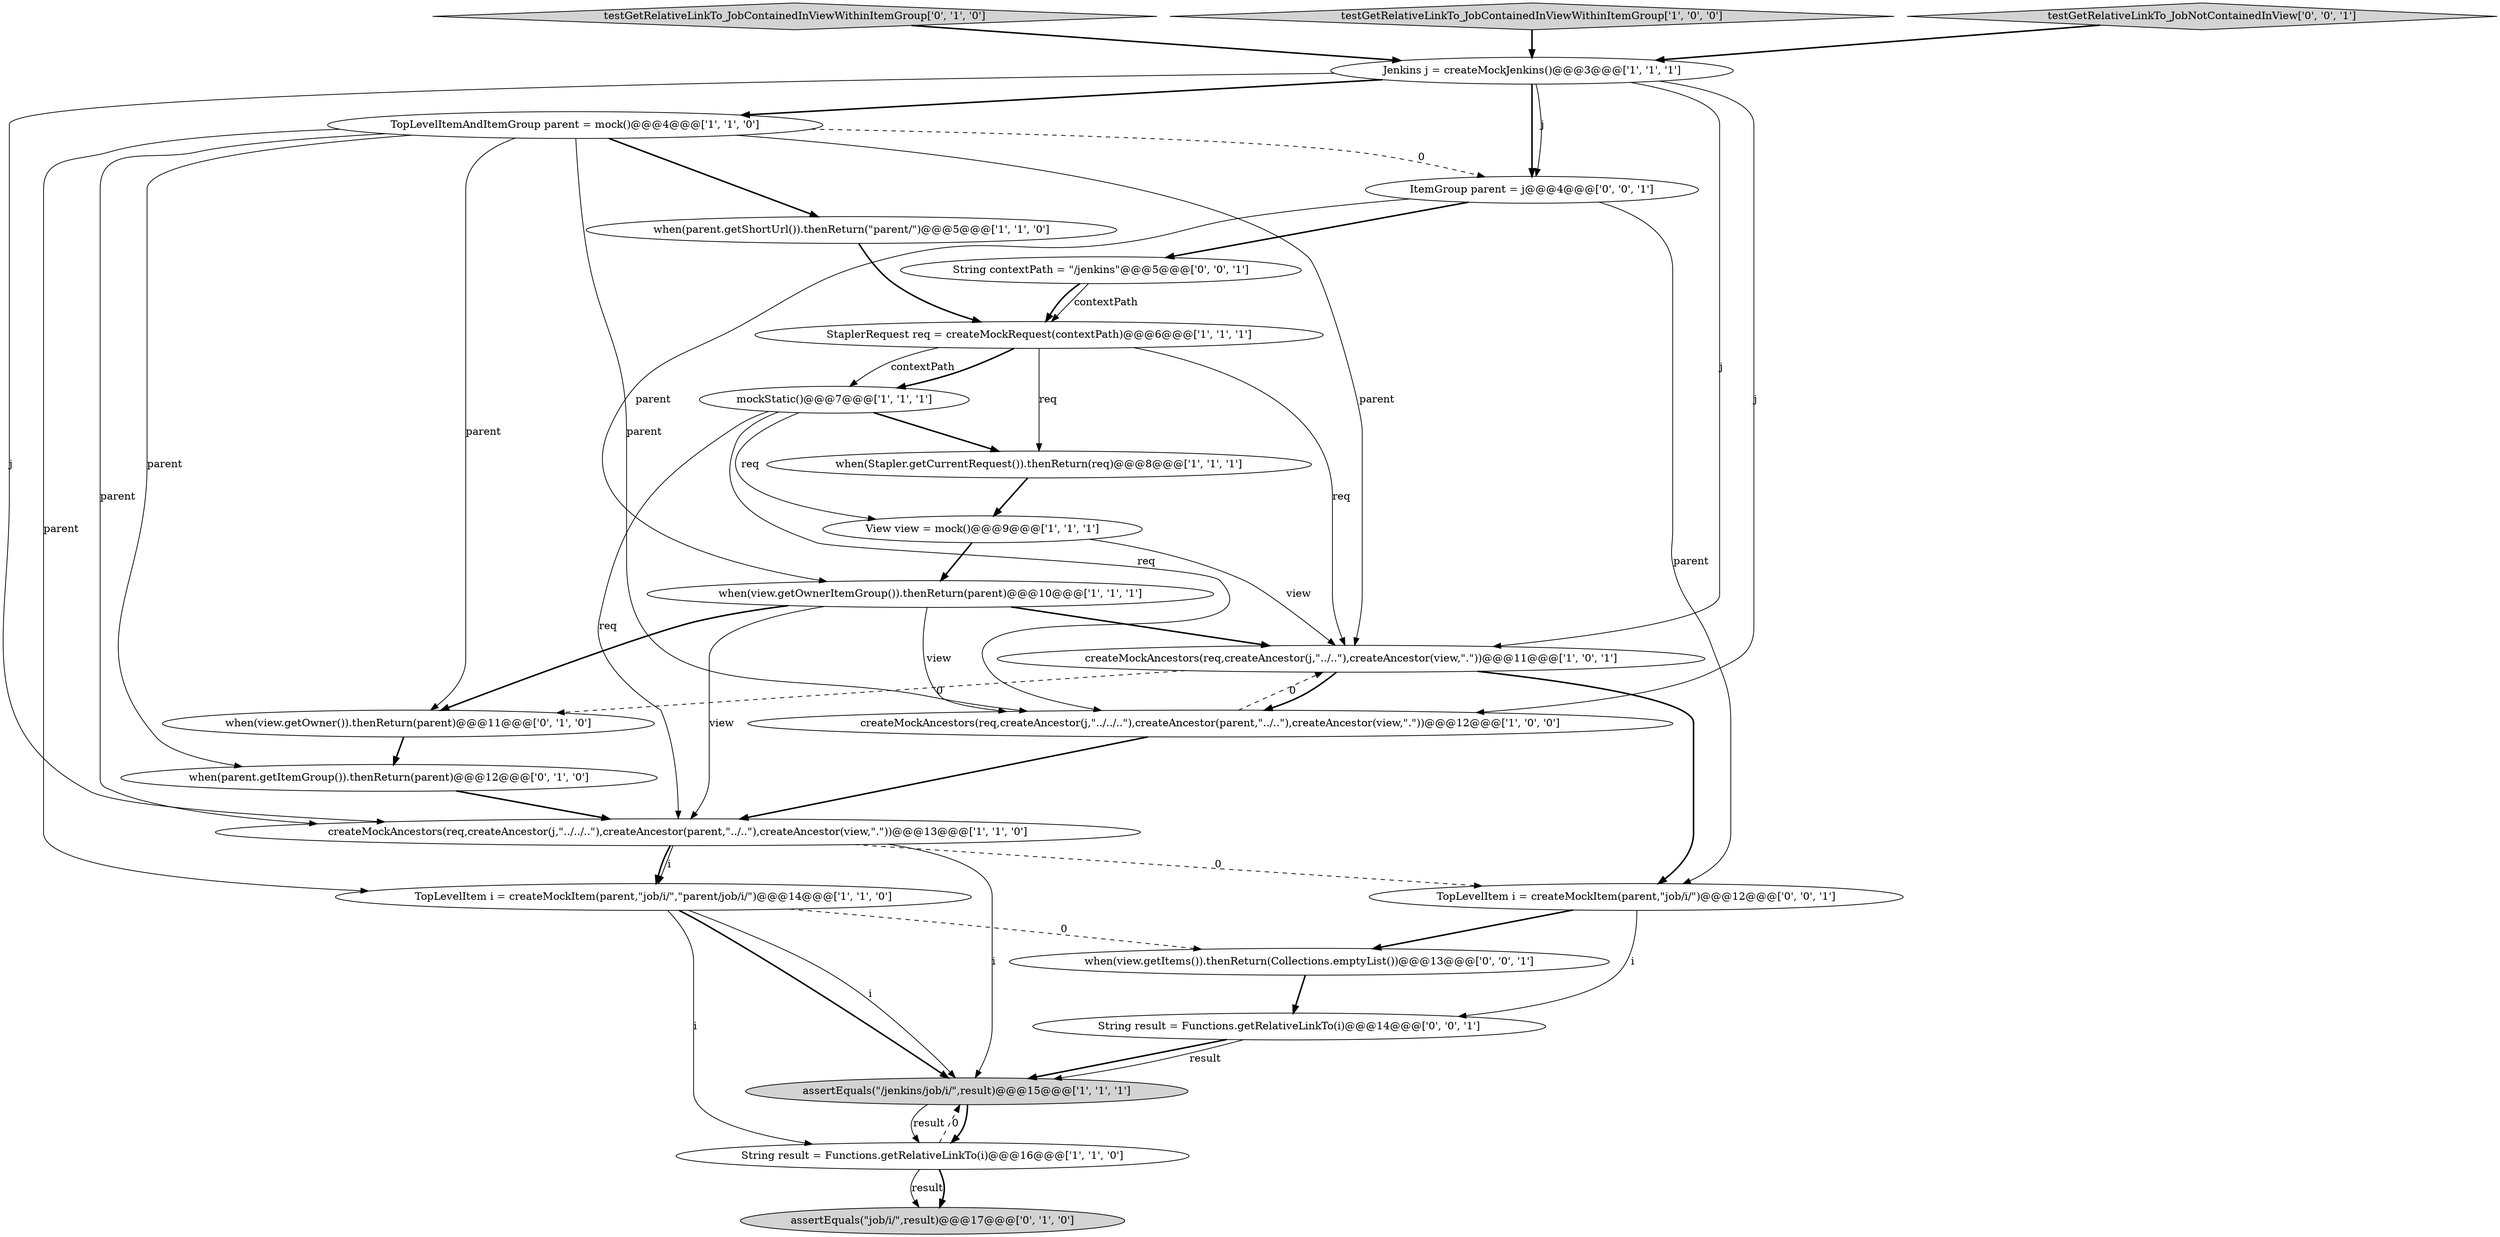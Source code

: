 digraph {
9 [style = filled, label = "View view = mock()@@@9@@@['1', '1', '1']", fillcolor = white, shape = ellipse image = "AAA0AAABBB1BBB"];
11 [style = filled, label = "when(view.getOwnerItemGroup()).thenReturn(parent)@@@10@@@['1', '1', '1']", fillcolor = white, shape = ellipse image = "AAA0AAABBB1BBB"];
18 [style = filled, label = "testGetRelativeLinkTo_JobContainedInViewWithinItemGroup['0', '1', '0']", fillcolor = lightgray, shape = diamond image = "AAA0AAABBB2BBB"];
23 [style = filled, label = "ItemGroup parent = j@@@4@@@['0', '0', '1']", fillcolor = white, shape = ellipse image = "AAA0AAABBB3BBB"];
5 [style = filled, label = "when(Stapler.getCurrentRequest()).thenReturn(req)@@@8@@@['1', '1', '1']", fillcolor = white, shape = ellipse image = "AAA0AAABBB1BBB"];
19 [style = filled, label = "String contextPath = \"/jenkins\"@@@5@@@['0', '0', '1']", fillcolor = white, shape = ellipse image = "AAA0AAABBB3BBB"];
10 [style = filled, label = "String result = Functions.getRelativeLinkTo(i)@@@16@@@['1', '1', '0']", fillcolor = white, shape = ellipse image = "AAA0AAABBB1BBB"];
8 [style = filled, label = "Jenkins j = createMockJenkins()@@@3@@@['1', '1', '1']", fillcolor = white, shape = ellipse image = "AAA0AAABBB1BBB"];
6 [style = filled, label = "assertEquals(\"/jenkins/job/i/\",result)@@@15@@@['1', '1', '1']", fillcolor = lightgray, shape = ellipse image = "AAA0AAABBB1BBB"];
2 [style = filled, label = "TopLevelItemAndItemGroup parent = mock()@@@4@@@['1', '1', '0']", fillcolor = white, shape = ellipse image = "AAA0AAABBB1BBB"];
3 [style = filled, label = "when(parent.getShortUrl()).thenReturn(\"parent/\")@@@5@@@['1', '1', '0']", fillcolor = white, shape = ellipse image = "AAA0AAABBB1BBB"];
13 [style = filled, label = "testGetRelativeLinkTo_JobContainedInViewWithinItemGroup['1', '0', '0']", fillcolor = lightgray, shape = diamond image = "AAA0AAABBB1BBB"];
24 [style = filled, label = "testGetRelativeLinkTo_JobNotContainedInView['0', '0', '1']", fillcolor = lightgray, shape = diamond image = "AAA0AAABBB3BBB"];
15 [style = filled, label = "when(parent.getItemGroup()).thenReturn(parent)@@@12@@@['0', '1', '0']", fillcolor = white, shape = ellipse image = "AAA1AAABBB2BBB"];
17 [style = filled, label = "assertEquals(\"job/i/\",result)@@@17@@@['0', '1', '0']", fillcolor = lightgray, shape = ellipse image = "AAA0AAABBB2BBB"];
4 [style = filled, label = "mockStatic()@@@7@@@['1', '1', '1']", fillcolor = white, shape = ellipse image = "AAA0AAABBB1BBB"];
7 [style = filled, label = "StaplerRequest req = createMockRequest(contextPath)@@@6@@@['1', '1', '1']", fillcolor = white, shape = ellipse image = "AAA0AAABBB1BBB"];
1 [style = filled, label = "TopLevelItem i = createMockItem(parent,\"job/i/\",\"parent/job/i/\")@@@14@@@['1', '1', '0']", fillcolor = white, shape = ellipse image = "AAA0AAABBB1BBB"];
14 [style = filled, label = "createMockAncestors(req,createAncestor(j,\"../..\"),createAncestor(view,\".\"))@@@11@@@['1', '0', '1']", fillcolor = white, shape = ellipse image = "AAA0AAABBB1BBB"];
16 [style = filled, label = "when(view.getOwner()).thenReturn(parent)@@@11@@@['0', '1', '0']", fillcolor = white, shape = ellipse image = "AAA1AAABBB2BBB"];
12 [style = filled, label = "createMockAncestors(req,createAncestor(j,\"../../..\"),createAncestor(parent,\"../..\"),createAncestor(view,\".\"))@@@12@@@['1', '0', '0']", fillcolor = white, shape = ellipse image = "AAA0AAABBB1BBB"];
20 [style = filled, label = "String result = Functions.getRelativeLinkTo(i)@@@14@@@['0', '0', '1']", fillcolor = white, shape = ellipse image = "AAA0AAABBB3BBB"];
22 [style = filled, label = "when(view.getItems()).thenReturn(Collections.emptyList())@@@13@@@['0', '0', '1']", fillcolor = white, shape = ellipse image = "AAA0AAABBB3BBB"];
21 [style = filled, label = "TopLevelItem i = createMockItem(parent,\"job/i/\")@@@12@@@['0', '0', '1']", fillcolor = white, shape = ellipse image = "AAA0AAABBB3BBB"];
0 [style = filled, label = "createMockAncestors(req,createAncestor(j,\"../../..\"),createAncestor(parent,\"../..\"),createAncestor(view,\".\"))@@@13@@@['1', '1', '0']", fillcolor = white, shape = ellipse image = "AAA0AAABBB1BBB"];
12->0 [style = bold, label=""];
2->12 [style = solid, label="parent"];
7->4 [style = solid, label="contextPath"];
8->12 [style = solid, label="j"];
1->10 [style = solid, label="i"];
11->12 [style = solid, label="view"];
9->11 [style = bold, label=""];
10->17 [style = solid, label="result"];
23->19 [style = bold, label=""];
20->6 [style = bold, label=""];
21->22 [style = bold, label=""];
10->17 [style = bold, label=""];
12->14 [style = dashed, label="0"];
0->21 [style = dashed, label="0"];
14->21 [style = bold, label=""];
4->9 [style = solid, label="req"];
0->1 [style = solid, label="i"];
1->22 [style = dashed, label="0"];
4->5 [style = bold, label=""];
2->14 [style = solid, label="parent"];
8->23 [style = bold, label=""];
16->15 [style = bold, label=""];
14->12 [style = bold, label=""];
2->16 [style = solid, label="parent"];
11->0 [style = solid, label="view"];
11->16 [style = bold, label=""];
22->20 [style = bold, label=""];
5->9 [style = bold, label=""];
23->11 [style = solid, label="parent"];
3->7 [style = bold, label=""];
1->6 [style = bold, label=""];
4->12 [style = solid, label="req"];
0->1 [style = bold, label=""];
11->14 [style = bold, label=""];
10->6 [style = dashed, label="0"];
2->3 [style = bold, label=""];
6->10 [style = bold, label=""];
8->23 [style = solid, label="j"];
7->5 [style = solid, label="req"];
14->16 [style = dashed, label="0"];
2->1 [style = solid, label="parent"];
8->2 [style = bold, label=""];
15->0 [style = bold, label=""];
19->7 [style = solid, label="contextPath"];
7->4 [style = bold, label=""];
0->6 [style = solid, label="i"];
20->6 [style = solid, label="result"];
7->14 [style = solid, label="req"];
2->23 [style = dashed, label="0"];
6->10 [style = solid, label="result"];
13->8 [style = bold, label=""];
18->8 [style = bold, label=""];
19->7 [style = bold, label=""];
2->0 [style = solid, label="parent"];
2->15 [style = solid, label="parent"];
24->8 [style = bold, label=""];
8->14 [style = solid, label="j"];
8->0 [style = solid, label="j"];
1->6 [style = solid, label="i"];
9->14 [style = solid, label="view"];
21->20 [style = solid, label="i"];
4->0 [style = solid, label="req"];
23->21 [style = solid, label="parent"];
}
